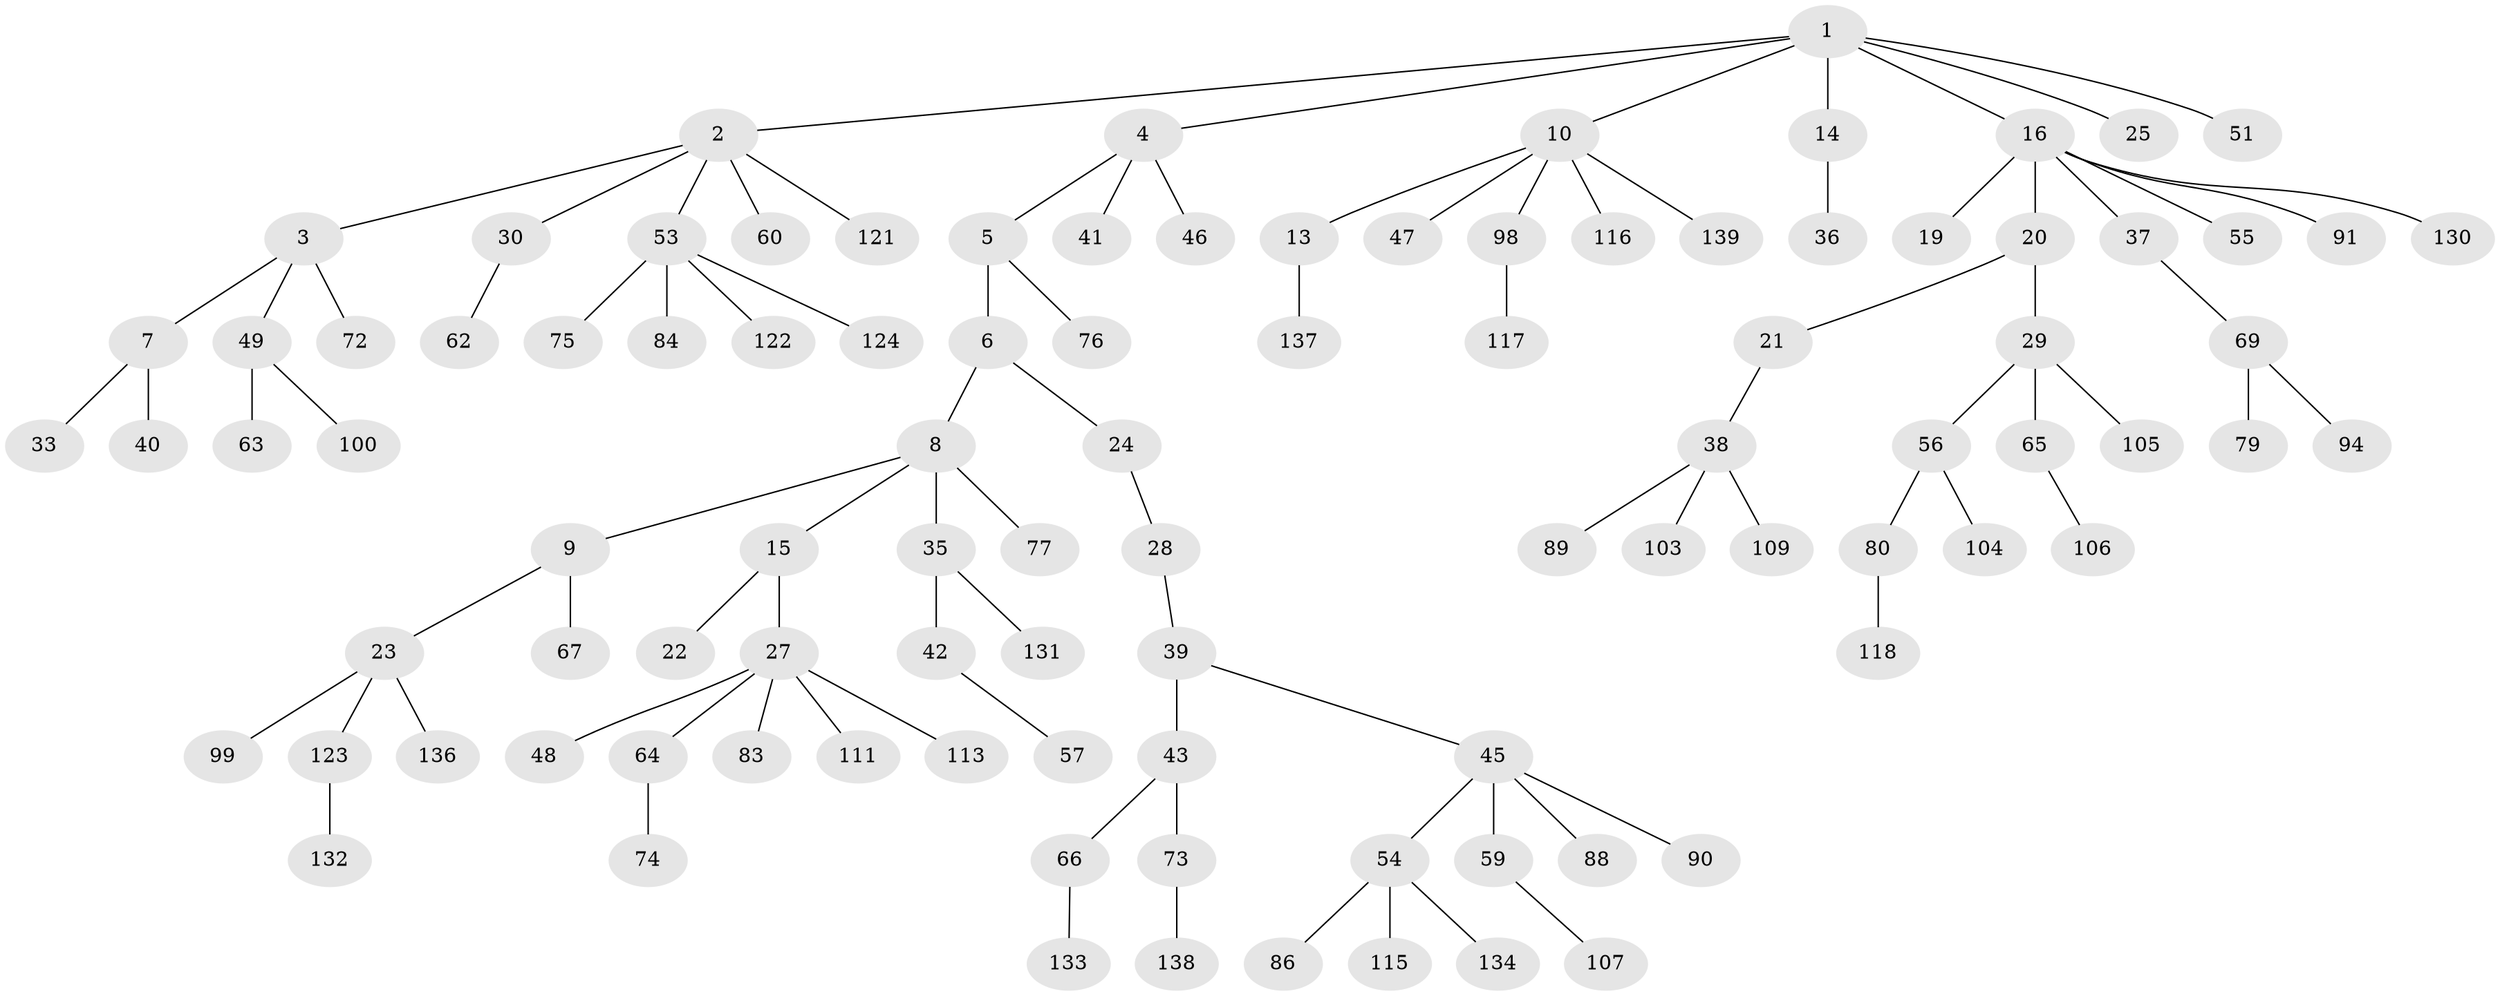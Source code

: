 // Generated by graph-tools (version 1.1) at 2025/24/03/03/25 07:24:06]
// undirected, 99 vertices, 98 edges
graph export_dot {
graph [start="1"]
  node [color=gray90,style=filled];
  1 [super="+26"];
  2 [super="+68"];
  3;
  4 [super="+12"];
  5 [super="+17"];
  6;
  7 [super="+61"];
  8 [super="+11"];
  9;
  10 [super="+32"];
  13 [super="+119"];
  14 [super="+44"];
  15;
  16 [super="+18"];
  19;
  20;
  21;
  22 [super="+71"];
  23 [super="+85"];
  24;
  25;
  27 [super="+34"];
  28;
  29 [super="+31"];
  30 [super="+52"];
  33;
  35 [super="+127"];
  36;
  37;
  38 [super="+95"];
  39;
  40;
  41;
  42 [super="+129"];
  43 [super="+102"];
  45 [super="+50"];
  46;
  47;
  48;
  49 [super="+96"];
  51 [super="+82"];
  53 [super="+112"];
  54 [super="+58"];
  55;
  56 [super="+97"];
  57;
  59 [super="+135"];
  60;
  62 [super="+108"];
  63 [super="+78"];
  64 [super="+87"];
  65 [super="+70"];
  66;
  67 [super="+93"];
  69 [super="+81"];
  72 [super="+120"];
  73 [super="+101"];
  74;
  75 [super="+114"];
  76 [super="+110"];
  77;
  79;
  80 [super="+92"];
  83;
  84;
  86;
  88 [super="+125"];
  89;
  90;
  91;
  94;
  98 [super="+126"];
  99;
  100;
  103;
  104;
  105;
  106;
  107;
  109;
  111;
  113;
  115 [super="+128"];
  116;
  117;
  118;
  121;
  122;
  123;
  124;
  130;
  131;
  132;
  133;
  134;
  136;
  137;
  138;
  139;
  1 -- 2;
  1 -- 4;
  1 -- 10;
  1 -- 14;
  1 -- 16;
  1 -- 25;
  1 -- 51;
  2 -- 3;
  2 -- 30;
  2 -- 53;
  2 -- 60;
  2 -- 121;
  3 -- 7;
  3 -- 49;
  3 -- 72;
  4 -- 5;
  4 -- 41;
  4 -- 46;
  5 -- 6;
  5 -- 76;
  6 -- 8;
  6 -- 24;
  7 -- 33;
  7 -- 40;
  8 -- 9;
  8 -- 15;
  8 -- 35;
  8 -- 77;
  9 -- 23;
  9 -- 67;
  10 -- 13;
  10 -- 116;
  10 -- 139;
  10 -- 98;
  10 -- 47;
  13 -- 137;
  14 -- 36;
  15 -- 22;
  15 -- 27;
  16 -- 19;
  16 -- 130;
  16 -- 20;
  16 -- 37;
  16 -- 55;
  16 -- 91;
  20 -- 21;
  20 -- 29;
  21 -- 38;
  23 -- 99;
  23 -- 123;
  23 -- 136;
  24 -- 28;
  27 -- 64;
  27 -- 48;
  27 -- 113;
  27 -- 83;
  27 -- 111;
  28 -- 39;
  29 -- 65;
  29 -- 56;
  29 -- 105;
  30 -- 62;
  35 -- 42;
  35 -- 131;
  37 -- 69;
  38 -- 89;
  38 -- 103;
  38 -- 109;
  39 -- 43;
  39 -- 45;
  42 -- 57;
  43 -- 66;
  43 -- 73;
  45 -- 59;
  45 -- 90;
  45 -- 88;
  45 -- 54;
  49 -- 63;
  49 -- 100;
  53 -- 75;
  53 -- 84;
  53 -- 122;
  53 -- 124;
  54 -- 115;
  54 -- 86;
  54 -- 134;
  56 -- 80;
  56 -- 104;
  59 -- 107;
  64 -- 74;
  65 -- 106;
  66 -- 133;
  69 -- 79;
  69 -- 94;
  73 -- 138;
  80 -- 118;
  98 -- 117;
  123 -- 132;
}
